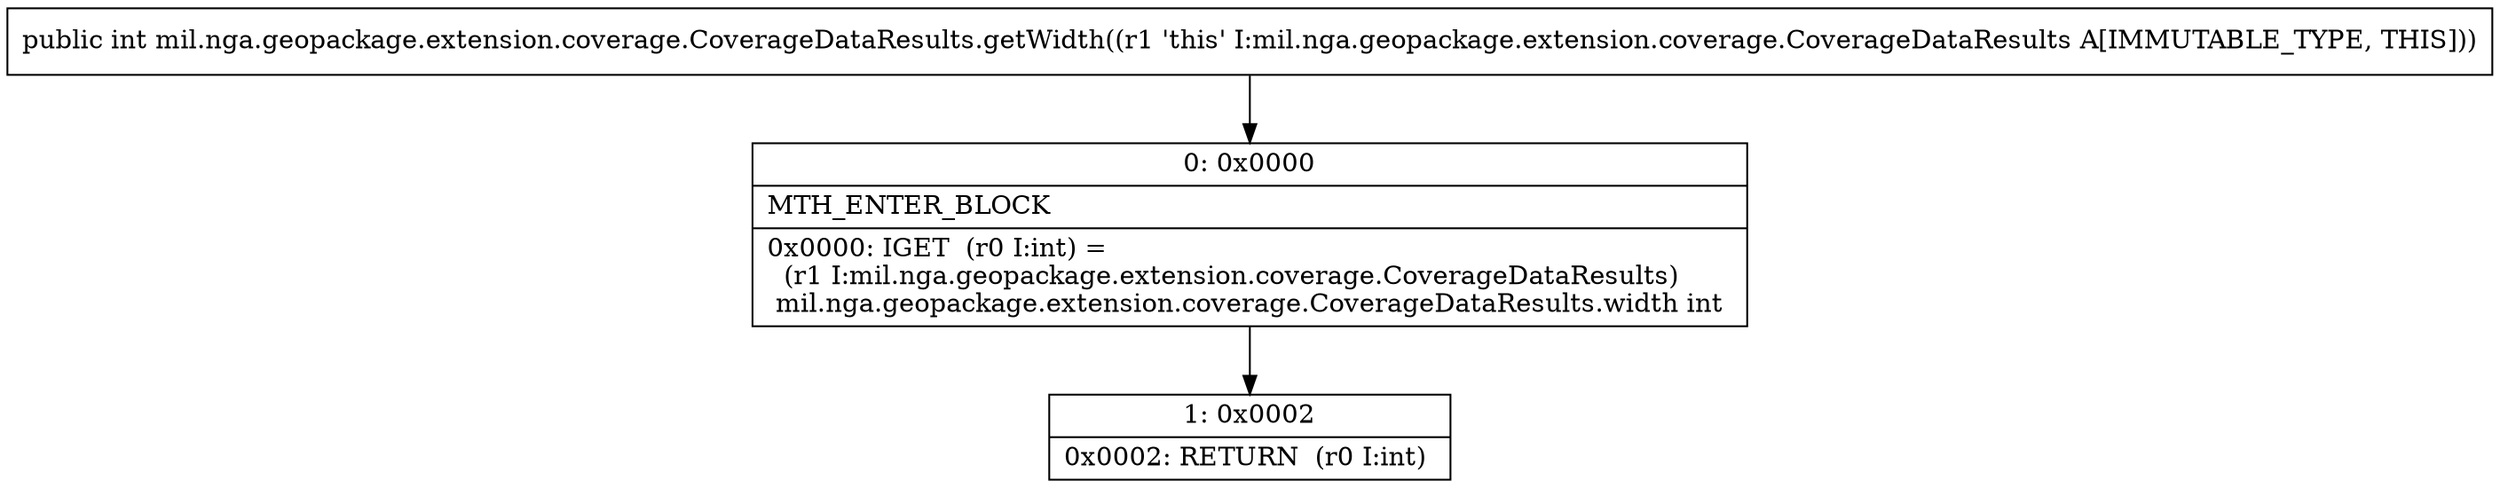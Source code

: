 digraph "CFG formil.nga.geopackage.extension.coverage.CoverageDataResults.getWidth()I" {
Node_0 [shape=record,label="{0\:\ 0x0000|MTH_ENTER_BLOCK\l|0x0000: IGET  (r0 I:int) = \l  (r1 I:mil.nga.geopackage.extension.coverage.CoverageDataResults)\l mil.nga.geopackage.extension.coverage.CoverageDataResults.width int \l}"];
Node_1 [shape=record,label="{1\:\ 0x0002|0x0002: RETURN  (r0 I:int) \l}"];
MethodNode[shape=record,label="{public int mil.nga.geopackage.extension.coverage.CoverageDataResults.getWidth((r1 'this' I:mil.nga.geopackage.extension.coverage.CoverageDataResults A[IMMUTABLE_TYPE, THIS])) }"];
MethodNode -> Node_0;
Node_0 -> Node_1;
}

